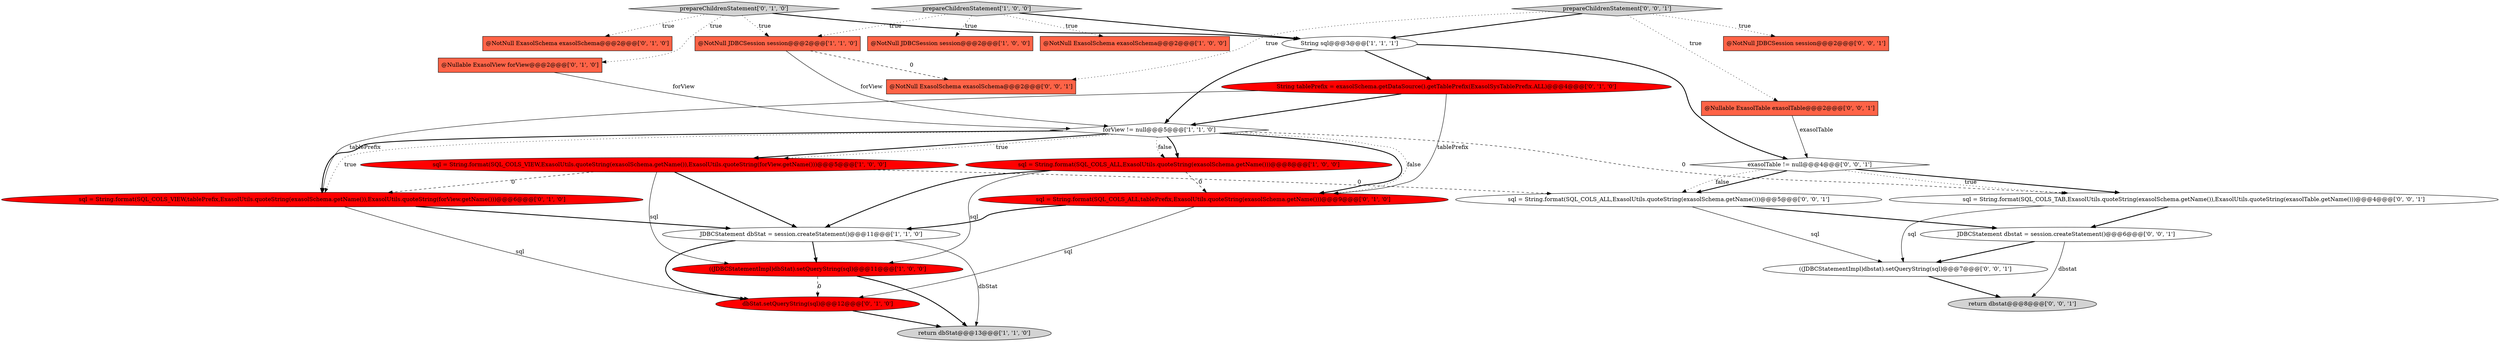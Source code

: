 digraph {
14 [style = filled, label = "@NotNull ExasolSchema exasolSchema@@@2@@@['0', '1', '0']", fillcolor = tomato, shape = box image = "AAA0AAABBB2BBB"];
11 [style = filled, label = "dbStat.setQueryString(sql)@@@12@@@['0', '1', '0']", fillcolor = red, shape = ellipse image = "AAA1AAABBB2BBB"];
19 [style = filled, label = "@Nullable ExasolTable exasolTable@@@2@@@['0', '0', '1']", fillcolor = tomato, shape = box image = "AAA0AAABBB3BBB"];
8 [style = filled, label = "@NotNull JDBCSession session@@@2@@@['1', '1', '0']", fillcolor = tomato, shape = box image = "AAA0AAABBB1BBB"];
26 [style = filled, label = "sql = String.format(SQL_COLS_TAB,ExasolUtils.quoteString(exasolSchema.getName()),ExasolUtils.quoteString(exasolTable.getName()))@@@4@@@['0', '0', '1']", fillcolor = white, shape = ellipse image = "AAA0AAABBB3BBB"];
10 [style = filled, label = "JDBCStatement dbStat = session.createStatement()@@@11@@@['1', '1', '0']", fillcolor = white, shape = ellipse image = "AAA0AAABBB1BBB"];
27 [style = filled, label = "@NotNull ExasolSchema exasolSchema@@@2@@@['0', '0', '1']", fillcolor = tomato, shape = box image = "AAA0AAABBB3BBB"];
12 [style = filled, label = "String tablePrefix = exasolSchema.getDataSource().getTablePrefix(ExasolSysTablePrefix.ALL)@@@4@@@['0', '1', '0']", fillcolor = red, shape = ellipse image = "AAA1AAABBB2BBB"];
20 [style = filled, label = "((JDBCStatementImpl)dbstat).setQueryString(sql)@@@7@@@['0', '0', '1']", fillcolor = white, shape = ellipse image = "AAA0AAABBB3BBB"];
13 [style = filled, label = "sql = String.format(SQL_COLS_VIEW,tablePrefix,ExasolUtils.quoteString(exasolSchema.getName()),ExasolUtils.quoteString(forView.getName()))@@@6@@@['0', '1', '0']", fillcolor = red, shape = ellipse image = "AAA1AAABBB2BBB"];
1 [style = filled, label = "sql = String.format(SQL_COLS_ALL,ExasolUtils.quoteString(exasolSchema.getName()))@@@8@@@['1', '0', '0']", fillcolor = red, shape = ellipse image = "AAA1AAABBB1BBB"];
0 [style = filled, label = "sql = String.format(SQL_COLS_VIEW,ExasolUtils.quoteString(exasolSchema.getName()),ExasolUtils.quoteString(forView.getName()))@@@5@@@['1', '0', '0']", fillcolor = red, shape = ellipse image = "AAA1AAABBB1BBB"];
4 [style = filled, label = "@NotNull JDBCSession session@@@2@@@['1', '0', '0']", fillcolor = tomato, shape = box image = "AAA0AAABBB1BBB"];
6 [style = filled, label = "prepareChildrenStatement['1', '0', '0']", fillcolor = lightgray, shape = diamond image = "AAA0AAABBB1BBB"];
2 [style = filled, label = "return dbStat@@@13@@@['1', '1', '0']", fillcolor = lightgray, shape = ellipse image = "AAA0AAABBB1BBB"];
5 [style = filled, label = "((JDBCStatementImpl)dbStat).setQueryString(sql)@@@11@@@['1', '0', '0']", fillcolor = red, shape = ellipse image = "AAA1AAABBB1BBB"];
17 [style = filled, label = "sql = String.format(SQL_COLS_ALL,tablePrefix,ExasolUtils.quoteString(exasolSchema.getName()))@@@9@@@['0', '1', '0']", fillcolor = red, shape = ellipse image = "AAA1AAABBB2BBB"];
3 [style = filled, label = "forView != null@@@5@@@['1', '1', '0']", fillcolor = white, shape = diamond image = "AAA0AAABBB1BBB"];
7 [style = filled, label = "@NotNull ExasolSchema exasolSchema@@@2@@@['1', '0', '0']", fillcolor = tomato, shape = box image = "AAA0AAABBB1BBB"];
24 [style = filled, label = "JDBCStatement dbstat = session.createStatement()@@@6@@@['0', '0', '1']", fillcolor = white, shape = ellipse image = "AAA0AAABBB3BBB"];
22 [style = filled, label = "exasolTable != null@@@4@@@['0', '0', '1']", fillcolor = white, shape = diamond image = "AAA0AAABBB3BBB"];
18 [style = filled, label = "prepareChildrenStatement['0', '0', '1']", fillcolor = lightgray, shape = diamond image = "AAA0AAABBB3BBB"];
23 [style = filled, label = "sql = String.format(SQL_COLS_ALL,ExasolUtils.quoteString(exasolSchema.getName()))@@@5@@@['0', '0', '1']", fillcolor = white, shape = ellipse image = "AAA0AAABBB3BBB"];
15 [style = filled, label = "@Nullable ExasolView forView@@@2@@@['0', '1', '0']", fillcolor = tomato, shape = box image = "AAA0AAABBB2BBB"];
25 [style = filled, label = "@NotNull JDBCSession session@@@2@@@['0', '0', '1']", fillcolor = tomato, shape = box image = "AAA0AAABBB3BBB"];
21 [style = filled, label = "return dbstat@@@8@@@['0', '0', '1']", fillcolor = lightgray, shape = ellipse image = "AAA0AAABBB3BBB"];
9 [style = filled, label = "String sql@@@3@@@['1', '1', '1']", fillcolor = white, shape = ellipse image = "AAA0AAABBB1BBB"];
16 [style = filled, label = "prepareChildrenStatement['0', '1', '0']", fillcolor = lightgray, shape = diamond image = "AAA0AAABBB2BBB"];
9->22 [style = bold, label=""];
8->3 [style = solid, label="forView"];
24->21 [style = solid, label="dbstat"];
13->10 [style = bold, label=""];
17->10 [style = bold, label=""];
22->26 [style = bold, label=""];
16->8 [style = dotted, label="true"];
3->26 [style = dashed, label="0"];
3->1 [style = bold, label=""];
18->25 [style = dotted, label="true"];
0->23 [style = dashed, label="0"];
23->20 [style = solid, label="sql"];
18->19 [style = dotted, label="true"];
26->24 [style = bold, label=""];
22->23 [style = bold, label=""];
11->2 [style = bold, label=""];
3->0 [style = bold, label=""];
10->2 [style = solid, label="dbStat"];
13->11 [style = solid, label="sql"];
24->20 [style = bold, label=""];
20->21 [style = bold, label=""];
5->2 [style = bold, label=""];
0->10 [style = bold, label=""];
19->22 [style = solid, label="exasolTable"];
23->24 [style = bold, label=""];
1->17 [style = dashed, label="0"];
12->13 [style = solid, label="tablePrefix"];
10->5 [style = bold, label=""];
6->4 [style = dotted, label="true"];
5->11 [style = dashed, label="0"];
22->26 [style = dotted, label="true"];
0->5 [style = solid, label="sql"];
6->8 [style = dotted, label="true"];
26->20 [style = solid, label="sql"];
0->13 [style = dashed, label="0"];
16->14 [style = dotted, label="true"];
17->11 [style = solid, label="sql"];
15->3 [style = solid, label="forView"];
12->17 [style = solid, label="tablePrefix"];
18->9 [style = bold, label=""];
3->0 [style = dotted, label="true"];
3->13 [style = bold, label=""];
1->5 [style = solid, label="sql"];
9->3 [style = bold, label=""];
3->17 [style = bold, label=""];
6->7 [style = dotted, label="true"];
22->23 [style = dotted, label="false"];
8->27 [style = dashed, label="0"];
12->3 [style = bold, label=""];
9->12 [style = bold, label=""];
6->9 [style = bold, label=""];
3->1 [style = dotted, label="false"];
1->10 [style = bold, label=""];
18->27 [style = dotted, label="true"];
16->9 [style = bold, label=""];
3->13 [style = dotted, label="true"];
16->15 [style = dotted, label="true"];
10->11 [style = bold, label=""];
3->17 [style = dotted, label="false"];
}
